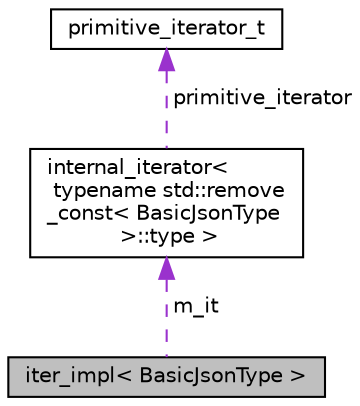 digraph "iter_impl&lt; BasicJsonType &gt;"
{
 // LATEX_PDF_SIZE
  edge [fontname="Helvetica",fontsize="10",labelfontname="Helvetica",labelfontsize="10"];
  node [fontname="Helvetica",fontsize="10",shape=record];
  Node1 [label="iter_impl\< BasicJsonType \>",height=0.2,width=0.4,color="black", fillcolor="grey75", style="filled", fontcolor="black",tooltip="a template for a bidirectional iterator for the basic_json class This class implements a both iterato..."];
  Node2 -> Node1 [dir="back",color="darkorchid3",fontsize="10",style="dashed",label=" m_it" ,fontname="Helvetica"];
  Node2 [label="internal_iterator\<\l typename std::remove\l_const\< BasicJsonType\l \>::type \>",height=0.2,width=0.4,color="black", fillcolor="white", style="filled",URL="$structdetail_1_1internal__iterator.html",tooltip=" "];
  Node3 -> Node2 [dir="back",color="darkorchid3",fontsize="10",style="dashed",label=" primitive_iterator" ,fontname="Helvetica"];
  Node3 [label="primitive_iterator_t",height=0.2,width=0.4,color="black", fillcolor="white", style="filled",URL="$classdetail_1_1primitive__iterator__t.html",tooltip=" "];
}
